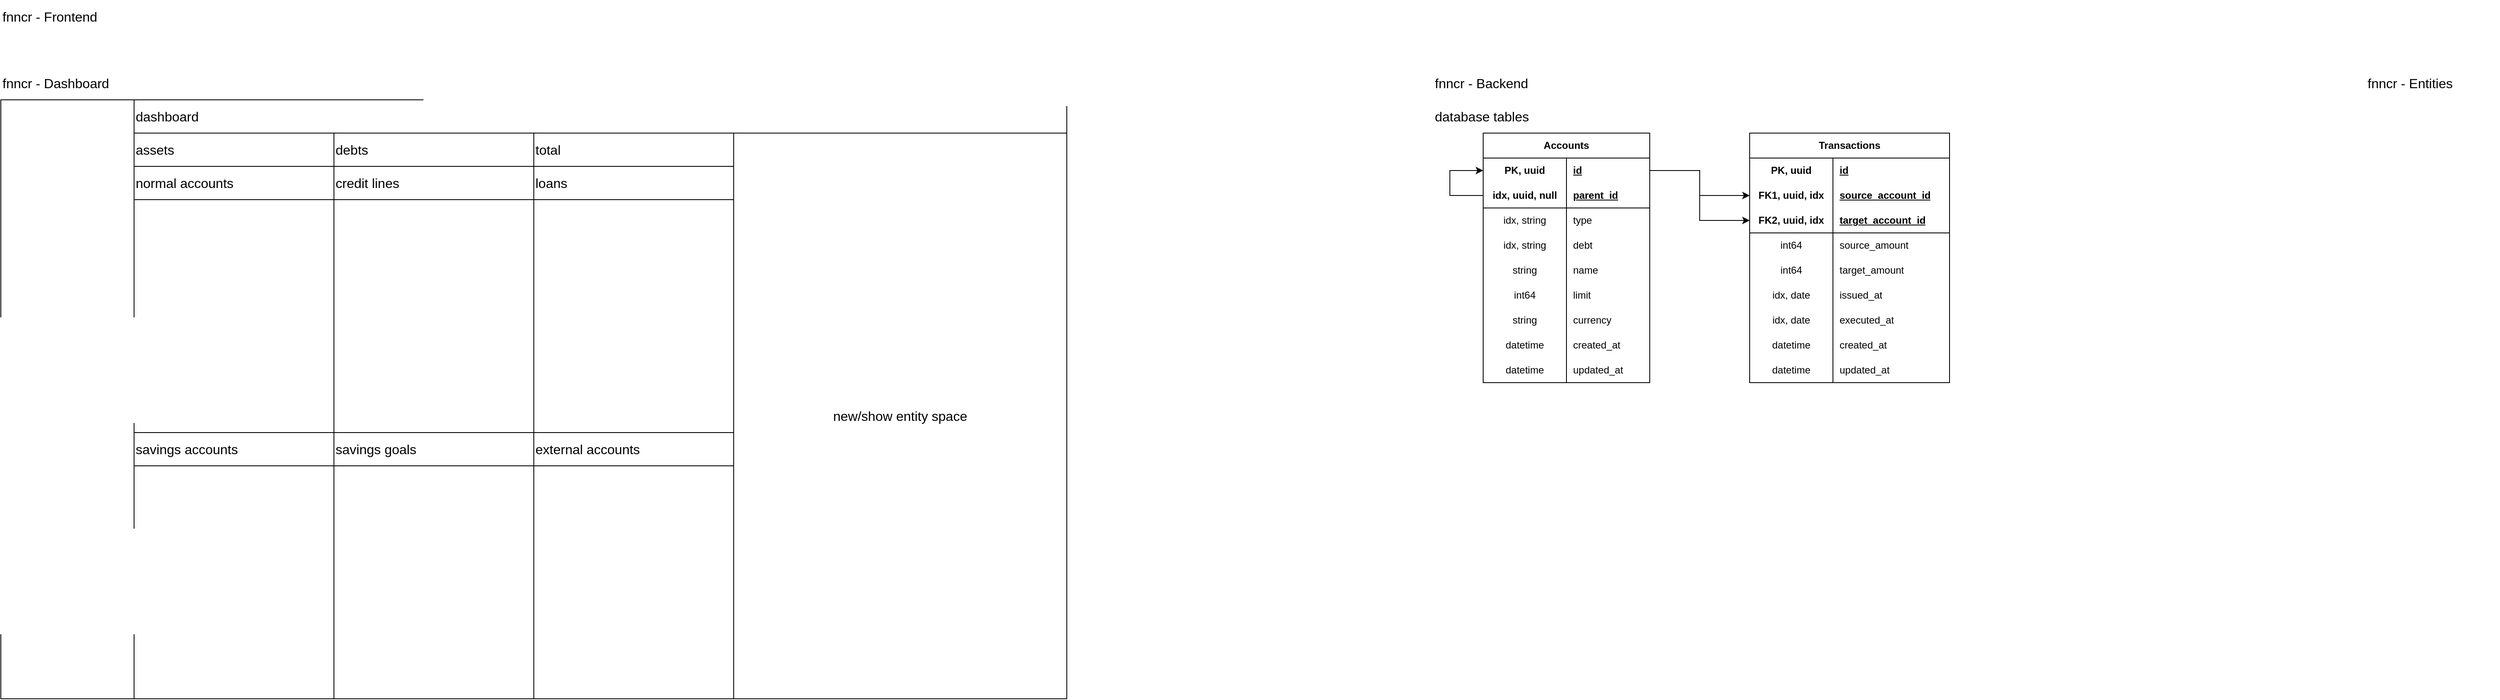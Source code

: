 <mxfile version="23.0.2" type="device">
  <diagram name="Page-1" id="VuwXhPkneWaQt1oANMLb">
    <mxGraphModel dx="4382" dy="1092" grid="1" gridSize="10" guides="1" tooltips="1" connect="1" arrows="1" fold="1" page="0" pageScale="1" pageWidth="827" pageHeight="1169" math="0" shadow="0">
      <root>
        <mxCell id="0" />
        <mxCell id="1" parent="0" />
        <mxCell id="vruM4wpUuPUIeD8IqJDj-165" value="" style="rounded=0;whiteSpace=wrap;html=1;fillColor=none;" vertex="1" parent="1">
          <mxGeometry x="-2680" y="80" width="240" height="680" as="geometry" />
        </mxCell>
        <mxCell id="vruM4wpUuPUIeD8IqJDj-166" value="" style="rounded=0;whiteSpace=wrap;html=1;fillColor=none;" vertex="1" parent="1">
          <mxGeometry x="-2440" y="80" width="240" height="680" as="geometry" />
        </mxCell>
        <mxCell id="vruM4wpUuPUIeD8IqJDj-167" value="" style="rounded=0;whiteSpace=wrap;html=1;fillColor=none;" vertex="1" parent="1">
          <mxGeometry x="-2200" y="80" width="240" height="680" as="geometry" />
        </mxCell>
        <mxCell id="ETx7UZ4T_dvTQ4eMana_-3" value="" style="rounded=0;whiteSpace=wrap;html=1;fillColor=none;" parent="1" vertex="1">
          <mxGeometry x="-2840" y="40" width="160" height="720" as="geometry" />
        </mxCell>
        <mxCell id="vruM4wpUuPUIeD8IqJDj-94" style="edgeStyle=orthogonalEdgeStyle;rounded=0;orthogonalLoop=1;jettySize=auto;html=1;entryX=0;entryY=0.5;entryDx=0;entryDy=0;" edge="1" parent="1" source="vruM4wpUuPUIeD8IqJDj-84" target="vruM4wpUuPUIeD8IqJDj-81">
          <mxGeometry relative="1" as="geometry">
            <Array as="points">
              <mxPoint x="-1100" y="155" />
              <mxPoint x="-1100" y="125" />
            </Array>
          </mxGeometry>
        </mxCell>
        <mxCell id="ETx7UZ4T_dvTQ4eMana_-1" value="" style="rounded=0;whiteSpace=wrap;html=1;fillColor=none;" parent="1" vertex="1">
          <mxGeometry x="-2840" y="40" width="1280" height="720" as="geometry" />
        </mxCell>
        <mxCell id="sM1RgTTAlJYDwZzS1IwE-2" value="fnncr - Entities" style="text;html=1;strokeColor=none;fillColor=none;align=left;verticalAlign=middle;whiteSpace=wrap;rounded=0;fontSize=16;" parent="1" vertex="1">
          <mxGeometry width="160" height="40" as="geometry" />
        </mxCell>
        <mxCell id="sM1RgTTAlJYDwZzS1IwE-3" value="fnncr - Backend" style="text;html=1;strokeColor=none;fillColor=none;align=left;verticalAlign=middle;whiteSpace=wrap;rounded=0;fontSize=16;" parent="1" vertex="1">
          <mxGeometry x="-1120" width="160" height="40" as="geometry" />
        </mxCell>
        <mxCell id="sM1RgTTAlJYDwZzS1IwE-4" value="fnncr - Frontend" style="text;html=1;strokeColor=none;fillColor=none;align=left;verticalAlign=middle;whiteSpace=wrap;rounded=0;fontSize=16;" parent="1" vertex="1">
          <mxGeometry x="-2840" y="-80" width="160" height="40" as="geometry" />
        </mxCell>
        <mxCell id="ETx7UZ4T_dvTQ4eMana_-4" value="fnncr - Dashboard" style="text;html=1;strokeColor=none;fillColor=none;align=left;verticalAlign=middle;whiteSpace=wrap;rounded=0;fontSize=16;" parent="1" vertex="1">
          <mxGeometry x="-2840" width="160" height="40" as="geometry" />
        </mxCell>
        <mxCell id="ETx7UZ4T_dvTQ4eMana_-5" value="dashboard" style="text;html=1;strokeColor=none;fillColor=none;align=left;verticalAlign=middle;whiteSpace=wrap;rounded=0;fontSize=16;" parent="1" vertex="1">
          <mxGeometry x="-2680" y="40" width="160" height="40" as="geometry" />
        </mxCell>
        <mxCell id="ETx7UZ4T_dvTQ4eMana_-7" value="&lt;div style=&quot;text-align: justify;&quot;&gt;&lt;span style=&quot;background-color: initial;&quot;&gt;assets&lt;/span&gt;&lt;/div&gt;" style="text;html=1;strokeColor=default;fillColor=none;align=left;verticalAlign=middle;whiteSpace=wrap;rounded=0;fontSize=16;" parent="1" vertex="1">
          <mxGeometry x="-2680" y="80" width="240" height="40" as="geometry" />
        </mxCell>
        <mxCell id="ETx7UZ4T_dvTQ4eMana_-8" value="" style="rounded=0;whiteSpace=wrap;html=1;fillColor=none;" parent="1" vertex="1">
          <mxGeometry x="-1960" y="80" width="400" height="680" as="geometry" />
        </mxCell>
        <mxCell id="ETx7UZ4T_dvTQ4eMana_-10" value="debts" style="text;html=1;strokeColor=default;fillColor=none;align=left;verticalAlign=middle;whiteSpace=wrap;rounded=0;fontSize=16;" parent="1" vertex="1">
          <mxGeometry x="-2440" y="80" width="240" height="40" as="geometry" />
        </mxCell>
        <mxCell id="ETx7UZ4T_dvTQ4eMana_-11" value="total" style="text;html=1;strokeColor=default;fillColor=none;align=left;verticalAlign=middle;whiteSpace=wrap;rounded=0;fontSize=16;" parent="1" vertex="1">
          <mxGeometry x="-2200" y="80" width="240" height="40" as="geometry" />
        </mxCell>
        <mxCell id="ETx7UZ4T_dvTQ4eMana_-14" value="&lt;div style=&quot;text-align: justify;&quot;&gt;normal accounts&lt;/div&gt;" style="text;html=1;strokeColor=default;fillColor=none;align=left;verticalAlign=middle;whiteSpace=wrap;rounded=0;fontSize=16;" parent="1" vertex="1">
          <mxGeometry x="-2680" y="120" width="240" height="40" as="geometry" />
        </mxCell>
        <mxCell id="ETx7UZ4T_dvTQ4eMana_-16" value="&lt;div style=&quot;text-align: justify;&quot;&gt;&lt;span style=&quot;background-color: initial;&quot;&gt;credit lines&lt;/span&gt;&lt;/div&gt;" style="text;html=1;strokeColor=default;fillColor=none;align=left;verticalAlign=middle;whiteSpace=wrap;rounded=0;fontSize=16;" parent="1" vertex="1">
          <mxGeometry x="-2440" y="120" width="240" height="40" as="geometry" />
        </mxCell>
        <mxCell id="ETx7UZ4T_dvTQ4eMana_-18" value="&lt;div style=&quot;text-align: justify;&quot;&gt;&lt;span style=&quot;background-color: initial;&quot;&gt;savings goals&lt;/span&gt;&lt;/div&gt;" style="text;html=1;strokeColor=default;fillColor=none;align=left;verticalAlign=middle;whiteSpace=wrap;rounded=0;fontSize=16;" parent="1" vertex="1">
          <mxGeometry x="-2440" y="440" width="240" height="40" as="geometry" />
        </mxCell>
        <mxCell id="ETx7UZ4T_dvTQ4eMana_-19" value="&lt;div style=&quot;text-align: justify;&quot;&gt;&lt;span style=&quot;background-color: initial;&quot;&gt;external accounts&lt;/span&gt;&lt;/div&gt;" style="text;html=1;strokeColor=default;fillColor=none;align=left;verticalAlign=middle;whiteSpace=wrap;rounded=0;fontSize=16;" parent="1" vertex="1">
          <mxGeometry x="-2200" y="440" width="240" height="40" as="geometry" />
        </mxCell>
        <mxCell id="vruM4wpUuPUIeD8IqJDj-1" value="&lt;div style=&quot;&quot;&gt;new/show entity space&lt;/div&gt;" style="text;html=1;strokeColor=none;fillColor=none;align=center;verticalAlign=middle;whiteSpace=wrap;rounded=0;fontSize=16;" vertex="1" parent="1">
          <mxGeometry x="-1880" y="400" width="240" height="40" as="geometry" />
        </mxCell>
        <mxCell id="vruM4wpUuPUIeD8IqJDj-80" value="Accounts" style="shape=table;startSize=30;container=1;collapsible=1;childLayout=tableLayout;fixedRows=1;rowLines=0;fontStyle=1;align=center;resizeLast=1;html=1;whiteSpace=wrap;" vertex="1" parent="1">
          <mxGeometry x="-1060" y="80" width="200" height="300" as="geometry" />
        </mxCell>
        <mxCell id="vruM4wpUuPUIeD8IqJDj-81" value="" style="shape=tableRow;horizontal=0;startSize=0;swimlaneHead=0;swimlaneBody=0;fillColor=none;collapsible=0;dropTarget=0;points=[[0,0.5],[1,0.5]];portConstraint=eastwest;top=0;left=0;right=0;bottom=0;html=1;" vertex="1" parent="vruM4wpUuPUIeD8IqJDj-80">
          <mxGeometry y="30" width="200" height="30" as="geometry" />
        </mxCell>
        <mxCell id="vruM4wpUuPUIeD8IqJDj-82" value="PK, uuid" style="shape=partialRectangle;connectable=0;fillColor=none;top=0;left=0;bottom=0;right=0;fontStyle=1;overflow=hidden;html=1;whiteSpace=wrap;" vertex="1" parent="vruM4wpUuPUIeD8IqJDj-81">
          <mxGeometry width="100" height="30" as="geometry">
            <mxRectangle width="100" height="30" as="alternateBounds" />
          </mxGeometry>
        </mxCell>
        <mxCell id="vruM4wpUuPUIeD8IqJDj-83" value="id" style="shape=partialRectangle;connectable=0;fillColor=none;top=0;left=0;bottom=0;right=0;align=left;spacingLeft=6;fontStyle=5;overflow=hidden;html=1;whiteSpace=wrap;" vertex="1" parent="vruM4wpUuPUIeD8IqJDj-81">
          <mxGeometry x="100" width="100" height="30" as="geometry">
            <mxRectangle width="100" height="30" as="alternateBounds" />
          </mxGeometry>
        </mxCell>
        <mxCell id="vruM4wpUuPUIeD8IqJDj-84" value="" style="shape=tableRow;horizontal=0;startSize=0;swimlaneHead=0;swimlaneBody=0;fillColor=none;collapsible=0;dropTarget=0;points=[[0,0.5],[1,0.5]];portConstraint=eastwest;top=0;left=0;right=0;bottom=1;html=1;" vertex="1" parent="vruM4wpUuPUIeD8IqJDj-80">
          <mxGeometry y="60" width="200" height="30" as="geometry" />
        </mxCell>
        <mxCell id="vruM4wpUuPUIeD8IqJDj-85" value="idx, uuid, null" style="shape=partialRectangle;connectable=0;fillColor=none;top=0;left=0;bottom=0;right=0;fontStyle=1;overflow=hidden;html=1;whiteSpace=wrap;" vertex="1" parent="vruM4wpUuPUIeD8IqJDj-84">
          <mxGeometry width="100" height="30" as="geometry">
            <mxRectangle width="100" height="30" as="alternateBounds" />
          </mxGeometry>
        </mxCell>
        <mxCell id="vruM4wpUuPUIeD8IqJDj-86" value="parent_id" style="shape=partialRectangle;connectable=0;fillColor=none;top=0;left=0;bottom=0;right=0;align=left;spacingLeft=6;fontStyle=5;overflow=hidden;html=1;whiteSpace=wrap;" vertex="1" parent="vruM4wpUuPUIeD8IqJDj-84">
          <mxGeometry x="100" width="100" height="30" as="geometry">
            <mxRectangle width="100" height="30" as="alternateBounds" />
          </mxGeometry>
        </mxCell>
        <mxCell id="vruM4wpUuPUIeD8IqJDj-87" value="" style="shape=tableRow;horizontal=0;startSize=0;swimlaneHead=0;swimlaneBody=0;fillColor=none;collapsible=0;dropTarget=0;points=[[0,0.5],[1,0.5]];portConstraint=eastwest;top=0;left=0;right=0;bottom=0;html=1;" vertex="1" parent="vruM4wpUuPUIeD8IqJDj-80">
          <mxGeometry y="90" width="200" height="30" as="geometry" />
        </mxCell>
        <mxCell id="vruM4wpUuPUIeD8IqJDj-88" value="idx, string" style="shape=partialRectangle;connectable=0;fillColor=none;top=0;left=0;bottom=0;right=0;editable=1;overflow=hidden;html=1;whiteSpace=wrap;" vertex="1" parent="vruM4wpUuPUIeD8IqJDj-87">
          <mxGeometry width="100" height="30" as="geometry">
            <mxRectangle width="100" height="30" as="alternateBounds" />
          </mxGeometry>
        </mxCell>
        <mxCell id="vruM4wpUuPUIeD8IqJDj-89" value="type" style="shape=partialRectangle;connectable=0;fillColor=none;top=0;left=0;bottom=0;right=0;align=left;spacingLeft=6;overflow=hidden;html=1;whiteSpace=wrap;" vertex="1" parent="vruM4wpUuPUIeD8IqJDj-87">
          <mxGeometry x="100" width="100" height="30" as="geometry">
            <mxRectangle width="100" height="30" as="alternateBounds" />
          </mxGeometry>
        </mxCell>
        <mxCell id="vruM4wpUuPUIeD8IqJDj-90" value="" style="shape=tableRow;horizontal=0;startSize=0;swimlaneHead=0;swimlaneBody=0;fillColor=none;collapsible=0;dropTarget=0;points=[[0,0.5],[1,0.5]];portConstraint=eastwest;top=0;left=0;right=0;bottom=0;html=1;" vertex="1" parent="vruM4wpUuPUIeD8IqJDj-80">
          <mxGeometry y="120" width="200" height="30" as="geometry" />
        </mxCell>
        <mxCell id="vruM4wpUuPUIeD8IqJDj-91" value="idx, string" style="shape=partialRectangle;connectable=0;fillColor=none;top=0;left=0;bottom=0;right=0;editable=1;overflow=hidden;html=1;whiteSpace=wrap;" vertex="1" parent="vruM4wpUuPUIeD8IqJDj-90">
          <mxGeometry width="100" height="30" as="geometry">
            <mxRectangle width="100" height="30" as="alternateBounds" />
          </mxGeometry>
        </mxCell>
        <mxCell id="vruM4wpUuPUIeD8IqJDj-92" value="debt" style="shape=partialRectangle;connectable=0;fillColor=none;top=0;left=0;bottom=0;right=0;align=left;spacingLeft=6;overflow=hidden;html=1;whiteSpace=wrap;" vertex="1" parent="vruM4wpUuPUIeD8IqJDj-90">
          <mxGeometry x="100" width="100" height="30" as="geometry">
            <mxRectangle width="100" height="30" as="alternateBounds" />
          </mxGeometry>
        </mxCell>
        <mxCell id="vruM4wpUuPUIeD8IqJDj-95" value="" style="shape=tableRow;horizontal=0;startSize=0;swimlaneHead=0;swimlaneBody=0;fillColor=none;collapsible=0;dropTarget=0;points=[[0,0.5],[1,0.5]];portConstraint=eastwest;top=0;left=0;right=0;bottom=0;html=1;" vertex="1" parent="vruM4wpUuPUIeD8IqJDj-80">
          <mxGeometry y="150" width="200" height="30" as="geometry" />
        </mxCell>
        <mxCell id="vruM4wpUuPUIeD8IqJDj-96" value="string" style="shape=partialRectangle;connectable=0;fillColor=none;top=0;left=0;bottom=0;right=0;editable=1;overflow=hidden;html=1;whiteSpace=wrap;" vertex="1" parent="vruM4wpUuPUIeD8IqJDj-95">
          <mxGeometry width="100" height="30" as="geometry">
            <mxRectangle width="100" height="30" as="alternateBounds" />
          </mxGeometry>
        </mxCell>
        <mxCell id="vruM4wpUuPUIeD8IqJDj-97" value="name" style="shape=partialRectangle;connectable=0;fillColor=none;top=0;left=0;bottom=0;right=0;align=left;spacingLeft=6;overflow=hidden;html=1;whiteSpace=wrap;" vertex="1" parent="vruM4wpUuPUIeD8IqJDj-95">
          <mxGeometry x="100" width="100" height="30" as="geometry">
            <mxRectangle width="100" height="30" as="alternateBounds" />
          </mxGeometry>
        </mxCell>
        <mxCell id="vruM4wpUuPUIeD8IqJDj-98" value="" style="shape=tableRow;horizontal=0;startSize=0;swimlaneHead=0;swimlaneBody=0;fillColor=none;collapsible=0;dropTarget=0;points=[[0,0.5],[1,0.5]];portConstraint=eastwest;top=0;left=0;right=0;bottom=0;html=1;" vertex="1" parent="vruM4wpUuPUIeD8IqJDj-80">
          <mxGeometry y="180" width="200" height="30" as="geometry" />
        </mxCell>
        <mxCell id="vruM4wpUuPUIeD8IqJDj-99" value="int64" style="shape=partialRectangle;connectable=0;fillColor=none;top=0;left=0;bottom=0;right=0;editable=1;overflow=hidden;html=1;whiteSpace=wrap;" vertex="1" parent="vruM4wpUuPUIeD8IqJDj-98">
          <mxGeometry width="100" height="30" as="geometry">
            <mxRectangle width="100" height="30" as="alternateBounds" />
          </mxGeometry>
        </mxCell>
        <mxCell id="vruM4wpUuPUIeD8IqJDj-100" value="limit" style="shape=partialRectangle;connectable=0;fillColor=none;top=0;left=0;bottom=0;right=0;align=left;spacingLeft=6;overflow=hidden;html=1;whiteSpace=wrap;" vertex="1" parent="vruM4wpUuPUIeD8IqJDj-98">
          <mxGeometry x="100" width="100" height="30" as="geometry">
            <mxRectangle width="100" height="30" as="alternateBounds" />
          </mxGeometry>
        </mxCell>
        <mxCell id="vruM4wpUuPUIeD8IqJDj-101" value="" style="shape=tableRow;horizontal=0;startSize=0;swimlaneHead=0;swimlaneBody=0;fillColor=none;collapsible=0;dropTarget=0;points=[[0,0.5],[1,0.5]];portConstraint=eastwest;top=0;left=0;right=0;bottom=0;html=1;" vertex="1" parent="vruM4wpUuPUIeD8IqJDj-80">
          <mxGeometry y="210" width="200" height="30" as="geometry" />
        </mxCell>
        <mxCell id="vruM4wpUuPUIeD8IqJDj-102" value="string" style="shape=partialRectangle;connectable=0;fillColor=none;top=0;left=0;bottom=0;right=0;editable=1;overflow=hidden;html=1;whiteSpace=wrap;" vertex="1" parent="vruM4wpUuPUIeD8IqJDj-101">
          <mxGeometry width="100" height="30" as="geometry">
            <mxRectangle width="100" height="30" as="alternateBounds" />
          </mxGeometry>
        </mxCell>
        <mxCell id="vruM4wpUuPUIeD8IqJDj-103" value="currency" style="shape=partialRectangle;connectable=0;fillColor=none;top=0;left=0;bottom=0;right=0;align=left;spacingLeft=6;overflow=hidden;html=1;whiteSpace=wrap;" vertex="1" parent="vruM4wpUuPUIeD8IqJDj-101">
          <mxGeometry x="100" width="100" height="30" as="geometry">
            <mxRectangle width="100" height="30" as="alternateBounds" />
          </mxGeometry>
        </mxCell>
        <mxCell id="vruM4wpUuPUIeD8IqJDj-144" value="" style="shape=tableRow;horizontal=0;startSize=0;swimlaneHead=0;swimlaneBody=0;fillColor=none;collapsible=0;dropTarget=0;points=[[0,0.5],[1,0.5]];portConstraint=eastwest;top=0;left=0;right=0;bottom=0;html=1;" vertex="1" parent="vruM4wpUuPUIeD8IqJDj-80">
          <mxGeometry y="240" width="200" height="30" as="geometry" />
        </mxCell>
        <mxCell id="vruM4wpUuPUIeD8IqJDj-145" value="datetime" style="shape=partialRectangle;connectable=0;fillColor=none;top=0;left=0;bottom=0;right=0;editable=1;overflow=hidden;html=1;whiteSpace=wrap;" vertex="1" parent="vruM4wpUuPUIeD8IqJDj-144">
          <mxGeometry width="100" height="30" as="geometry">
            <mxRectangle width="100" height="30" as="alternateBounds" />
          </mxGeometry>
        </mxCell>
        <mxCell id="vruM4wpUuPUIeD8IqJDj-146" value="created_at" style="shape=partialRectangle;connectable=0;fillColor=none;top=0;left=0;bottom=0;right=0;align=left;spacingLeft=6;overflow=hidden;html=1;whiteSpace=wrap;" vertex="1" parent="vruM4wpUuPUIeD8IqJDj-144">
          <mxGeometry x="100" width="100" height="30" as="geometry">
            <mxRectangle width="100" height="30" as="alternateBounds" />
          </mxGeometry>
        </mxCell>
        <mxCell id="vruM4wpUuPUIeD8IqJDj-147" value="" style="shape=tableRow;horizontal=0;startSize=0;swimlaneHead=0;swimlaneBody=0;fillColor=none;collapsible=0;dropTarget=0;points=[[0,0.5],[1,0.5]];portConstraint=eastwest;top=0;left=0;right=0;bottom=0;html=1;" vertex="1" parent="vruM4wpUuPUIeD8IqJDj-80">
          <mxGeometry y="270" width="200" height="30" as="geometry" />
        </mxCell>
        <mxCell id="vruM4wpUuPUIeD8IqJDj-148" value="datetime" style="shape=partialRectangle;connectable=0;fillColor=none;top=0;left=0;bottom=0;right=0;editable=1;overflow=hidden;html=1;whiteSpace=wrap;" vertex="1" parent="vruM4wpUuPUIeD8IqJDj-147">
          <mxGeometry width="100" height="30" as="geometry">
            <mxRectangle width="100" height="30" as="alternateBounds" />
          </mxGeometry>
        </mxCell>
        <mxCell id="vruM4wpUuPUIeD8IqJDj-149" value="updated_at" style="shape=partialRectangle;connectable=0;fillColor=none;top=0;left=0;bottom=0;right=0;align=left;spacingLeft=6;overflow=hidden;html=1;whiteSpace=wrap;" vertex="1" parent="vruM4wpUuPUIeD8IqJDj-147">
          <mxGeometry x="100" width="100" height="30" as="geometry">
            <mxRectangle width="100" height="30" as="alternateBounds" />
          </mxGeometry>
        </mxCell>
        <mxCell id="vruM4wpUuPUIeD8IqJDj-104" value="Transactions" style="shape=table;startSize=30;container=1;collapsible=1;childLayout=tableLayout;fixedRows=1;rowLines=0;fontStyle=1;align=center;resizeLast=1;html=1;whiteSpace=wrap;" vertex="1" parent="1">
          <mxGeometry x="-740" y="80" width="240" height="300" as="geometry" />
        </mxCell>
        <mxCell id="vruM4wpUuPUIeD8IqJDj-105" value="" style="shape=tableRow;horizontal=0;startSize=0;swimlaneHead=0;swimlaneBody=0;fillColor=none;collapsible=0;dropTarget=0;points=[[0,0.5],[1,0.5]];portConstraint=eastwest;top=0;left=0;right=0;bottom=0;html=1;" vertex="1" parent="vruM4wpUuPUIeD8IqJDj-104">
          <mxGeometry y="30" width="240" height="30" as="geometry" />
        </mxCell>
        <mxCell id="vruM4wpUuPUIeD8IqJDj-106" value="PK, uuid" style="shape=partialRectangle;connectable=0;fillColor=none;top=0;left=0;bottom=0;right=0;fontStyle=1;overflow=hidden;html=1;whiteSpace=wrap;" vertex="1" parent="vruM4wpUuPUIeD8IqJDj-105">
          <mxGeometry width="100" height="30" as="geometry">
            <mxRectangle width="100" height="30" as="alternateBounds" />
          </mxGeometry>
        </mxCell>
        <mxCell id="vruM4wpUuPUIeD8IqJDj-107" value="id" style="shape=partialRectangle;connectable=0;fillColor=none;top=0;left=0;bottom=0;right=0;align=left;spacingLeft=6;fontStyle=5;overflow=hidden;html=1;whiteSpace=wrap;" vertex="1" parent="vruM4wpUuPUIeD8IqJDj-105">
          <mxGeometry x="100" width="140" height="30" as="geometry">
            <mxRectangle width="140" height="30" as="alternateBounds" />
          </mxGeometry>
        </mxCell>
        <mxCell id="vruM4wpUuPUIeD8IqJDj-135" value="" style="shape=tableRow;horizontal=0;startSize=0;swimlaneHead=0;swimlaneBody=0;fillColor=none;collapsible=0;dropTarget=0;points=[[0,0.5],[1,0.5]];portConstraint=eastwest;top=0;left=0;right=0;bottom=0;html=1;" vertex="1" parent="vruM4wpUuPUIeD8IqJDj-104">
          <mxGeometry y="60" width="240" height="30" as="geometry" />
        </mxCell>
        <mxCell id="vruM4wpUuPUIeD8IqJDj-136" value="FK1, uuid, idx" style="shape=partialRectangle;connectable=0;fillColor=none;top=0;left=0;bottom=0;right=0;fontStyle=1;overflow=hidden;html=1;whiteSpace=wrap;" vertex="1" parent="vruM4wpUuPUIeD8IqJDj-135">
          <mxGeometry width="100" height="30" as="geometry">
            <mxRectangle width="100" height="30" as="alternateBounds" />
          </mxGeometry>
        </mxCell>
        <mxCell id="vruM4wpUuPUIeD8IqJDj-137" value="source_account_id" style="shape=partialRectangle;connectable=0;fillColor=none;top=0;left=0;bottom=0;right=0;align=left;spacingLeft=6;fontStyle=5;overflow=hidden;html=1;whiteSpace=wrap;" vertex="1" parent="vruM4wpUuPUIeD8IqJDj-135">
          <mxGeometry x="100" width="140" height="30" as="geometry">
            <mxRectangle width="140" height="30" as="alternateBounds" />
          </mxGeometry>
        </mxCell>
        <mxCell id="vruM4wpUuPUIeD8IqJDj-108" value="" style="shape=tableRow;horizontal=0;startSize=0;swimlaneHead=0;swimlaneBody=0;fillColor=none;collapsible=0;dropTarget=0;points=[[0,0.5],[1,0.5]];portConstraint=eastwest;top=0;left=0;right=0;bottom=1;html=1;" vertex="1" parent="vruM4wpUuPUIeD8IqJDj-104">
          <mxGeometry y="90" width="240" height="30" as="geometry" />
        </mxCell>
        <mxCell id="vruM4wpUuPUIeD8IqJDj-109" value="FK2, uuid, idx" style="shape=partialRectangle;connectable=0;fillColor=none;top=0;left=0;bottom=0;right=0;fontStyle=1;overflow=hidden;html=1;whiteSpace=wrap;" vertex="1" parent="vruM4wpUuPUIeD8IqJDj-108">
          <mxGeometry width="100" height="30" as="geometry">
            <mxRectangle width="100" height="30" as="alternateBounds" />
          </mxGeometry>
        </mxCell>
        <mxCell id="vruM4wpUuPUIeD8IqJDj-110" value="target_account_id" style="shape=partialRectangle;connectable=0;fillColor=none;top=0;left=0;bottom=0;right=0;align=left;spacingLeft=6;fontStyle=5;overflow=hidden;html=1;whiteSpace=wrap;" vertex="1" parent="vruM4wpUuPUIeD8IqJDj-108">
          <mxGeometry x="100" width="140" height="30" as="geometry">
            <mxRectangle width="140" height="30" as="alternateBounds" />
          </mxGeometry>
        </mxCell>
        <mxCell id="vruM4wpUuPUIeD8IqJDj-111" value="" style="shape=tableRow;horizontal=0;startSize=0;swimlaneHead=0;swimlaneBody=0;fillColor=none;collapsible=0;dropTarget=0;points=[[0,0.5],[1,0.5]];portConstraint=eastwest;top=0;left=0;right=0;bottom=0;html=1;" vertex="1" parent="vruM4wpUuPUIeD8IqJDj-104">
          <mxGeometry y="120" width="240" height="30" as="geometry" />
        </mxCell>
        <mxCell id="vruM4wpUuPUIeD8IqJDj-112" value="int64" style="shape=partialRectangle;connectable=0;fillColor=none;top=0;left=0;bottom=0;right=0;editable=1;overflow=hidden;html=1;whiteSpace=wrap;" vertex="1" parent="vruM4wpUuPUIeD8IqJDj-111">
          <mxGeometry width="100" height="30" as="geometry">
            <mxRectangle width="100" height="30" as="alternateBounds" />
          </mxGeometry>
        </mxCell>
        <mxCell id="vruM4wpUuPUIeD8IqJDj-113" value="source_amount" style="shape=partialRectangle;connectable=0;fillColor=none;top=0;left=0;bottom=0;right=0;align=left;spacingLeft=6;overflow=hidden;html=1;whiteSpace=wrap;" vertex="1" parent="vruM4wpUuPUIeD8IqJDj-111">
          <mxGeometry x="100" width="140" height="30" as="geometry">
            <mxRectangle width="140" height="30" as="alternateBounds" />
          </mxGeometry>
        </mxCell>
        <mxCell id="vruM4wpUuPUIeD8IqJDj-138" value="" style="shape=tableRow;horizontal=0;startSize=0;swimlaneHead=0;swimlaneBody=0;fillColor=none;collapsible=0;dropTarget=0;points=[[0,0.5],[1,0.5]];portConstraint=eastwest;top=0;left=0;right=0;bottom=0;html=1;" vertex="1" parent="vruM4wpUuPUIeD8IqJDj-104">
          <mxGeometry y="150" width="240" height="30" as="geometry" />
        </mxCell>
        <mxCell id="vruM4wpUuPUIeD8IqJDj-139" value="int64" style="shape=partialRectangle;connectable=0;fillColor=none;top=0;left=0;bottom=0;right=0;editable=1;overflow=hidden;html=1;whiteSpace=wrap;" vertex="1" parent="vruM4wpUuPUIeD8IqJDj-138">
          <mxGeometry width="100" height="30" as="geometry">
            <mxRectangle width="100" height="30" as="alternateBounds" />
          </mxGeometry>
        </mxCell>
        <mxCell id="vruM4wpUuPUIeD8IqJDj-140" value="target_amount" style="shape=partialRectangle;connectable=0;fillColor=none;top=0;left=0;bottom=0;right=0;align=left;spacingLeft=6;overflow=hidden;html=1;whiteSpace=wrap;" vertex="1" parent="vruM4wpUuPUIeD8IqJDj-138">
          <mxGeometry x="100" width="140" height="30" as="geometry">
            <mxRectangle width="140" height="30" as="alternateBounds" />
          </mxGeometry>
        </mxCell>
        <mxCell id="vruM4wpUuPUIeD8IqJDj-114" value="" style="shape=tableRow;horizontal=0;startSize=0;swimlaneHead=0;swimlaneBody=0;fillColor=none;collapsible=0;dropTarget=0;points=[[0,0.5],[1,0.5]];portConstraint=eastwest;top=0;left=0;right=0;bottom=0;html=1;" vertex="1" parent="vruM4wpUuPUIeD8IqJDj-104">
          <mxGeometry y="180" width="240" height="30" as="geometry" />
        </mxCell>
        <mxCell id="vruM4wpUuPUIeD8IqJDj-115" value="idx, date" style="shape=partialRectangle;connectable=0;fillColor=none;top=0;left=0;bottom=0;right=0;editable=1;overflow=hidden;html=1;whiteSpace=wrap;" vertex="1" parent="vruM4wpUuPUIeD8IqJDj-114">
          <mxGeometry width="100" height="30" as="geometry">
            <mxRectangle width="100" height="30" as="alternateBounds" />
          </mxGeometry>
        </mxCell>
        <mxCell id="vruM4wpUuPUIeD8IqJDj-116" value="issued_at" style="shape=partialRectangle;connectable=0;fillColor=none;top=0;left=0;bottom=0;right=0;align=left;spacingLeft=6;overflow=hidden;html=1;whiteSpace=wrap;" vertex="1" parent="vruM4wpUuPUIeD8IqJDj-114">
          <mxGeometry x="100" width="140" height="30" as="geometry">
            <mxRectangle width="140" height="30" as="alternateBounds" />
          </mxGeometry>
        </mxCell>
        <mxCell id="vruM4wpUuPUIeD8IqJDj-141" value="" style="shape=tableRow;horizontal=0;startSize=0;swimlaneHead=0;swimlaneBody=0;fillColor=none;collapsible=0;dropTarget=0;points=[[0,0.5],[1,0.5]];portConstraint=eastwest;top=0;left=0;right=0;bottom=0;html=1;" vertex="1" parent="vruM4wpUuPUIeD8IqJDj-104">
          <mxGeometry y="210" width="240" height="30" as="geometry" />
        </mxCell>
        <mxCell id="vruM4wpUuPUIeD8IqJDj-142" value="idx, date" style="shape=partialRectangle;connectable=0;fillColor=none;top=0;left=0;bottom=0;right=0;editable=1;overflow=hidden;html=1;whiteSpace=wrap;" vertex="1" parent="vruM4wpUuPUIeD8IqJDj-141">
          <mxGeometry width="100" height="30" as="geometry">
            <mxRectangle width="100" height="30" as="alternateBounds" />
          </mxGeometry>
        </mxCell>
        <mxCell id="vruM4wpUuPUIeD8IqJDj-143" value="executed_at" style="shape=partialRectangle;connectable=0;fillColor=none;top=0;left=0;bottom=0;right=0;align=left;spacingLeft=6;overflow=hidden;html=1;whiteSpace=wrap;" vertex="1" parent="vruM4wpUuPUIeD8IqJDj-141">
          <mxGeometry x="100" width="140" height="30" as="geometry">
            <mxRectangle width="140" height="30" as="alternateBounds" />
          </mxGeometry>
        </mxCell>
        <mxCell id="vruM4wpUuPUIeD8IqJDj-150" value="" style="shape=tableRow;horizontal=0;startSize=0;swimlaneHead=0;swimlaneBody=0;fillColor=none;collapsible=0;dropTarget=0;points=[[0,0.5],[1,0.5]];portConstraint=eastwest;top=0;left=0;right=0;bottom=0;html=1;" vertex="1" parent="vruM4wpUuPUIeD8IqJDj-104">
          <mxGeometry y="240" width="240" height="30" as="geometry" />
        </mxCell>
        <mxCell id="vruM4wpUuPUIeD8IqJDj-151" value="datetime" style="shape=partialRectangle;connectable=0;fillColor=none;top=0;left=0;bottom=0;right=0;editable=1;overflow=hidden;html=1;whiteSpace=wrap;" vertex="1" parent="vruM4wpUuPUIeD8IqJDj-150">
          <mxGeometry width="100" height="30" as="geometry">
            <mxRectangle width="100" height="30" as="alternateBounds" />
          </mxGeometry>
        </mxCell>
        <mxCell id="vruM4wpUuPUIeD8IqJDj-152" value="created_at" style="shape=partialRectangle;connectable=0;fillColor=none;top=0;left=0;bottom=0;right=0;align=left;spacingLeft=6;overflow=hidden;html=1;whiteSpace=wrap;" vertex="1" parent="vruM4wpUuPUIeD8IqJDj-150">
          <mxGeometry x="100" width="140" height="30" as="geometry">
            <mxRectangle width="140" height="30" as="alternateBounds" />
          </mxGeometry>
        </mxCell>
        <mxCell id="vruM4wpUuPUIeD8IqJDj-153" value="" style="shape=tableRow;horizontal=0;startSize=0;swimlaneHead=0;swimlaneBody=0;fillColor=none;collapsible=0;dropTarget=0;points=[[0,0.5],[1,0.5]];portConstraint=eastwest;top=0;left=0;right=0;bottom=0;html=1;" vertex="1" parent="vruM4wpUuPUIeD8IqJDj-104">
          <mxGeometry y="270" width="240" height="30" as="geometry" />
        </mxCell>
        <mxCell id="vruM4wpUuPUIeD8IqJDj-154" value="datetime" style="shape=partialRectangle;connectable=0;fillColor=none;top=0;left=0;bottom=0;right=0;editable=1;overflow=hidden;html=1;whiteSpace=wrap;" vertex="1" parent="vruM4wpUuPUIeD8IqJDj-153">
          <mxGeometry width="100" height="30" as="geometry">
            <mxRectangle width="100" height="30" as="alternateBounds" />
          </mxGeometry>
        </mxCell>
        <mxCell id="vruM4wpUuPUIeD8IqJDj-155" value="updated_at" style="shape=partialRectangle;connectable=0;fillColor=none;top=0;left=0;bottom=0;right=0;align=left;spacingLeft=6;overflow=hidden;html=1;whiteSpace=wrap;" vertex="1" parent="vruM4wpUuPUIeD8IqJDj-153">
          <mxGeometry x="100" width="140" height="30" as="geometry">
            <mxRectangle width="140" height="30" as="alternateBounds" />
          </mxGeometry>
        </mxCell>
        <mxCell id="vruM4wpUuPUIeD8IqJDj-156" style="edgeStyle=orthogonalEdgeStyle;rounded=0;orthogonalLoop=1;jettySize=auto;html=1;entryX=0;entryY=0.5;entryDx=0;entryDy=0;" edge="1" parent="1" source="vruM4wpUuPUIeD8IqJDj-81" target="vruM4wpUuPUIeD8IqJDj-135">
          <mxGeometry relative="1" as="geometry" />
        </mxCell>
        <mxCell id="vruM4wpUuPUIeD8IqJDj-157" style="edgeStyle=orthogonalEdgeStyle;rounded=0;orthogonalLoop=1;jettySize=auto;html=1;exitX=1;exitY=0.5;exitDx=0;exitDy=0;entryX=0;entryY=0.5;entryDx=0;entryDy=0;" edge="1" parent="1" source="vruM4wpUuPUIeD8IqJDj-81" target="vruM4wpUuPUIeD8IqJDj-108">
          <mxGeometry relative="1" as="geometry" />
        </mxCell>
        <mxCell id="vruM4wpUuPUIeD8IqJDj-158" value="database tables" style="text;html=1;strokeColor=none;fillColor=none;align=left;verticalAlign=middle;whiteSpace=wrap;rounded=0;fontSize=16;" vertex="1" parent="1">
          <mxGeometry x="-1120" y="40" width="160" height="40" as="geometry" />
        </mxCell>
        <mxCell id="vruM4wpUuPUIeD8IqJDj-159" value="&lt;div style=&quot;text-align: justify;&quot;&gt;&lt;span style=&quot;background-color: initial;&quot;&gt;savings accounts&lt;/span&gt;&lt;/div&gt;" style="text;html=1;strokeColor=default;fillColor=none;align=left;verticalAlign=middle;whiteSpace=wrap;rounded=0;fontSize=16;" vertex="1" parent="1">
          <mxGeometry x="-2680" y="440" width="240" height="40" as="geometry" />
        </mxCell>
        <mxCell id="vruM4wpUuPUIeD8IqJDj-162" value="&lt;div style=&quot;text-align: justify;&quot;&gt;&lt;span style=&quot;background-color: initial;&quot;&gt;loans&lt;/span&gt;&lt;/div&gt;" style="text;html=1;strokeColor=default;fillColor=none;align=left;verticalAlign=middle;whiteSpace=wrap;rounded=0;fontSize=16;" vertex="1" parent="1">
          <mxGeometry x="-2200" y="120" width="240" height="40" as="geometry" />
        </mxCell>
      </root>
    </mxGraphModel>
  </diagram>
</mxfile>
